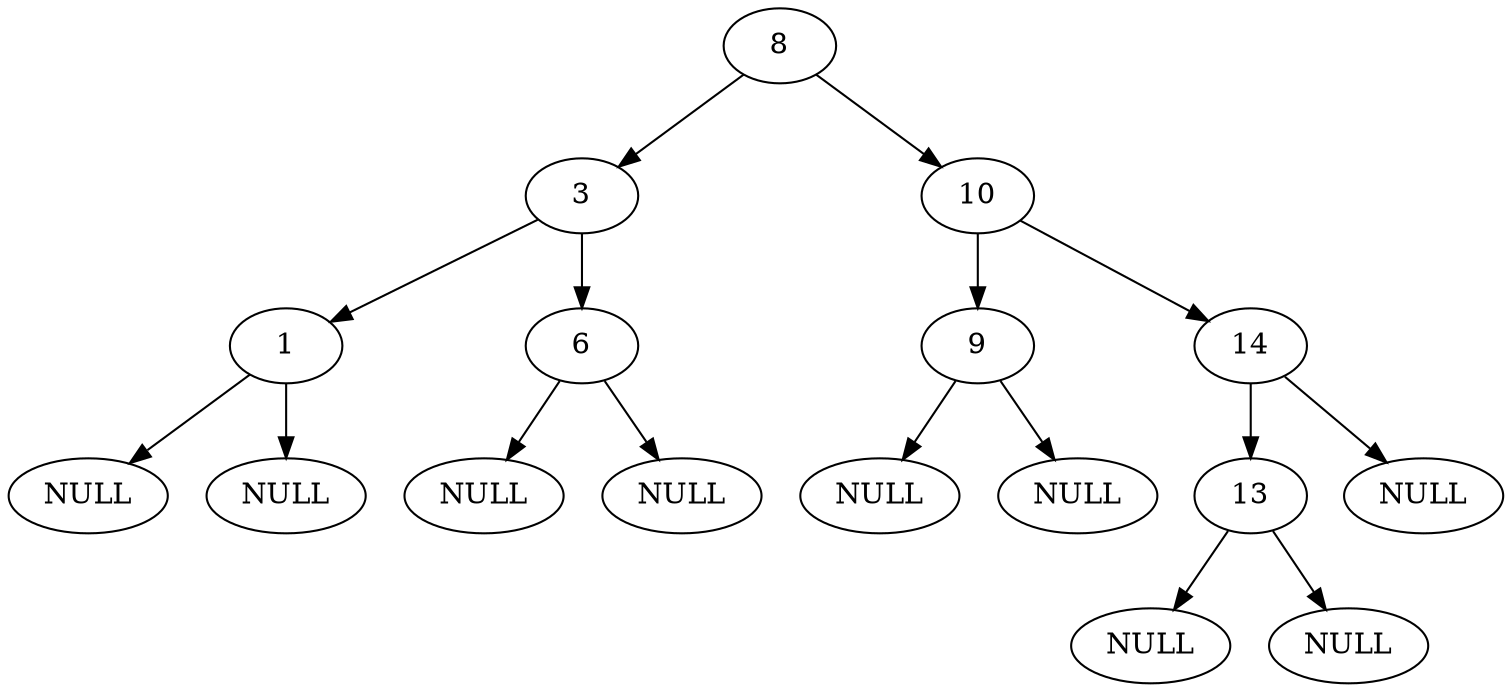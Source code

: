 digraph {
	8 -> 3;
	8 -> 10;
	10 -> 9;
	10 -> 14;
	14 -> 13;
	14 -> {NULL0[label="NULL"]};
	13 -> {NULL1[label="NULL"]};
	13 -> {NULL2[label="NULL"]};
	9 -> {NULL3[label="NULL"]};
	9 -> {NULL4[label="NULL"]};
	3 -> 1;
	3 -> 6;
	6 -> {NULL5[label="NULL"]};
	6 -> {NULL6[label="NULL"]};
	1 -> {NULL7[label="NULL"]};
	1 -> {NULL8[label="NULL"]};
}

